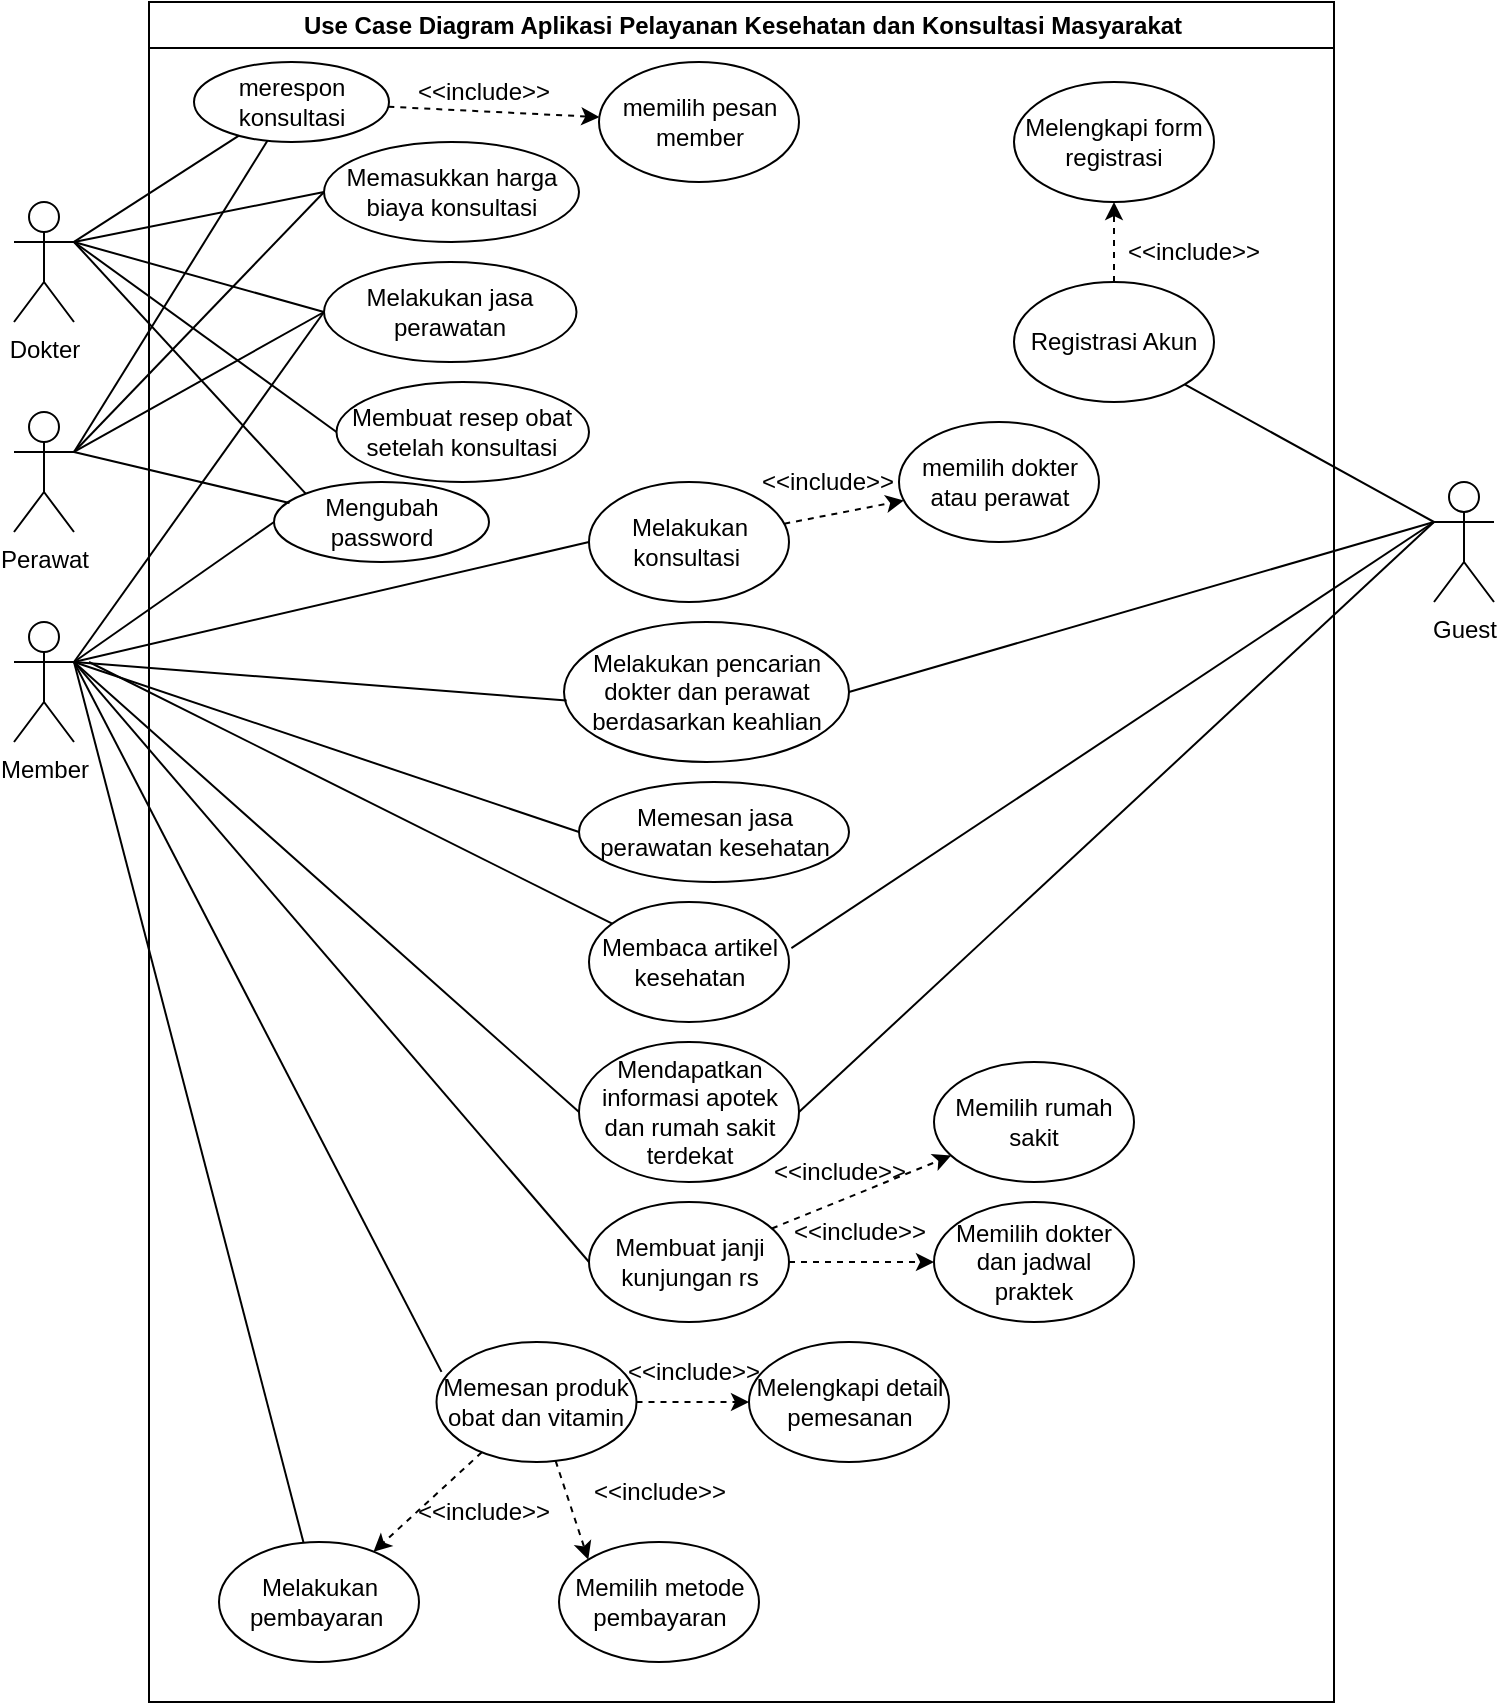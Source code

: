 <mxfile version="20.8.16" type="device"><diagram name="Page-1" id="_MsJmbqIlTJtQ0q3fi2_"><mxGraphModel dx="1727" dy="-1177" grid="1" gridSize="10" guides="1" tooltips="1" connect="1" arrows="1" fold="1" page="1" pageScale="1" pageWidth="850" pageHeight="1100" math="0" shadow="0"><root><mxCell id="0"/><mxCell id="1" parent="0"/><mxCell id="FYov83O6Qrbh_qYwmv2M-1" value="Use Case Diagram Aplikasi Pelayanan Kesehatan dan Konsultasi Masyarakat" style="swimlane;whiteSpace=wrap;html=1;" parent="1" vertex="1"><mxGeometry x="197.5" y="2220" width="592.5" height="850" as="geometry"/></mxCell><mxCell id="FYov83O6Qrbh_qYwmv2M-2" style="rounded=0;orthogonalLoop=1;jettySize=auto;html=1;dashed=1;" parent="FYov83O6Qrbh_qYwmv2M-1" source="FYov83O6Qrbh_qYwmv2M-4" target="FYov83O6Qrbh_qYwmv2M-5" edge="1"><mxGeometry relative="1" as="geometry"/></mxCell><mxCell id="FYov83O6Qrbh_qYwmv2M-4" value="Registrasi Akun" style="ellipse;whiteSpace=wrap;html=1;" parent="FYov83O6Qrbh_qYwmv2M-1" vertex="1"><mxGeometry x="432.5" y="140" width="100" height="60" as="geometry"/></mxCell><mxCell id="FYov83O6Qrbh_qYwmv2M-5" value="Melengkapi form registrasi" style="ellipse;whiteSpace=wrap;html=1;" parent="FYov83O6Qrbh_qYwmv2M-1" vertex="1"><mxGeometry x="432.5" y="40" width="100" height="60" as="geometry"/></mxCell><mxCell id="FYov83O6Qrbh_qYwmv2M-8" value="&amp;lt;&amp;lt;include&amp;gt;&amp;gt;" style="text;html=1;strokeColor=none;fillColor=none;align=center;verticalAlign=middle;whiteSpace=wrap;rounded=0;" parent="FYov83O6Qrbh_qYwmv2M-1" vertex="1"><mxGeometry x="492.5" y="110" width="60" height="30" as="geometry"/></mxCell><mxCell id="FYov83O6Qrbh_qYwmv2M-33" value="Memasukkan harga biaya konsultasi" style="ellipse;whiteSpace=wrap;html=1;fillColor=default;strokeColor=default;" parent="FYov83O6Qrbh_qYwmv2M-1" vertex="1"><mxGeometry x="87.5" y="70" width="127.5" height="50" as="geometry"/></mxCell><mxCell id="FYov83O6Qrbh_qYwmv2M-34" value="Membaca artikel kesehatan" style="ellipse;whiteSpace=wrap;html=1;" parent="FYov83O6Qrbh_qYwmv2M-1" vertex="1"><mxGeometry x="220" y="450" width="100" height="60" as="geometry"/></mxCell><mxCell id="FYov83O6Qrbh_qYwmv2M-35" value="Mendapatkan informasi apotek dan rumah sakit terdekat" style="ellipse;whiteSpace=wrap;html=1;" parent="FYov83O6Qrbh_qYwmv2M-1" vertex="1"><mxGeometry x="215" y="520" width="110" height="70" as="geometry"/></mxCell><mxCell id="FYov83O6Qrbh_qYwmv2M-36" style="rounded=0;orthogonalLoop=1;jettySize=auto;html=1;dashed=1;" parent="FYov83O6Qrbh_qYwmv2M-1" source="FYov83O6Qrbh_qYwmv2M-39" target="FYov83O6Qrbh_qYwmv2M-40" edge="1"><mxGeometry relative="1" as="geometry"/></mxCell><mxCell id="FYov83O6Qrbh_qYwmv2M-37" style="rounded=0;orthogonalLoop=1;jettySize=auto;html=1;entryX=0;entryY=0.5;entryDx=0;entryDy=0;dashed=1;" parent="FYov83O6Qrbh_qYwmv2M-1" source="FYov83O6Qrbh_qYwmv2M-39" target="FYov83O6Qrbh_qYwmv2M-41" edge="1"><mxGeometry relative="1" as="geometry"/></mxCell><mxCell id="FYov83O6Qrbh_qYwmv2M-39" value="Membuat janji&lt;br&gt;kunjungan rs" style="ellipse;whiteSpace=wrap;html=1;" parent="FYov83O6Qrbh_qYwmv2M-1" vertex="1"><mxGeometry x="220" y="600" width="100" height="60" as="geometry"/></mxCell><mxCell id="FYov83O6Qrbh_qYwmv2M-40" value="Memilih rumah sakit" style="ellipse;whiteSpace=wrap;html=1;" parent="FYov83O6Qrbh_qYwmv2M-1" vertex="1"><mxGeometry x="392.5" y="530" width="100" height="60" as="geometry"/></mxCell><mxCell id="FYov83O6Qrbh_qYwmv2M-41" value="Memilih dokter dan jadwal praktek" style="ellipse;whiteSpace=wrap;html=1;" parent="FYov83O6Qrbh_qYwmv2M-1" vertex="1"><mxGeometry x="392.5" y="600" width="100" height="60" as="geometry"/></mxCell><mxCell id="FYov83O6Qrbh_qYwmv2M-42" value="&amp;lt;&amp;lt;include&amp;gt;&amp;gt;" style="text;html=1;strokeColor=none;fillColor=none;align=center;verticalAlign=middle;whiteSpace=wrap;rounded=0;" parent="FYov83O6Qrbh_qYwmv2M-1" vertex="1"><mxGeometry x="315" y="570" width="60" height="30" as="geometry"/></mxCell><mxCell id="FYov83O6Qrbh_qYwmv2M-43" value="&amp;lt;&amp;lt;include&amp;gt;&amp;gt;" style="text;html=1;strokeColor=none;fillColor=none;align=center;verticalAlign=middle;whiteSpace=wrap;rounded=0;" parent="FYov83O6Qrbh_qYwmv2M-1" vertex="1"><mxGeometry x="325" y="600" width="60" height="30" as="geometry"/></mxCell><mxCell id="FYov83O6Qrbh_qYwmv2M-46" value="" style="edgeStyle=orthogonalEdgeStyle;rounded=0;orthogonalLoop=1;jettySize=auto;html=1;dashed=1;" parent="FYov83O6Qrbh_qYwmv2M-1" source="FYov83O6Qrbh_qYwmv2M-49" target="FYov83O6Qrbh_qYwmv2M-50" edge="1"><mxGeometry relative="1" as="geometry"/></mxCell><mxCell id="FYov83O6Qrbh_qYwmv2M-47" style="rounded=0;orthogonalLoop=1;jettySize=auto;html=1;entryX=0;entryY=0;entryDx=0;entryDy=0;dashed=1;" parent="FYov83O6Qrbh_qYwmv2M-1" source="FYov83O6Qrbh_qYwmv2M-49" target="FYov83O6Qrbh_qYwmv2M-51" edge="1"><mxGeometry relative="1" as="geometry"/></mxCell><mxCell id="FYov83O6Qrbh_qYwmv2M-48" style="rounded=0;orthogonalLoop=1;jettySize=auto;html=1;dashed=1;" parent="FYov83O6Qrbh_qYwmv2M-1" source="FYov83O6Qrbh_qYwmv2M-49" target="FYov83O6Qrbh_qYwmv2M-54" edge="1"><mxGeometry relative="1" as="geometry"/></mxCell><mxCell id="FYov83O6Qrbh_qYwmv2M-49" value="Memesan produk obat dan vitamin" style="ellipse;whiteSpace=wrap;html=1;fillColor=default;strokeColor=default;" parent="FYov83O6Qrbh_qYwmv2M-1" vertex="1"><mxGeometry x="143.75" y="670" width="100" height="60" as="geometry"/></mxCell><mxCell id="FYov83O6Qrbh_qYwmv2M-50" value="Melengkapi detail pemesanan" style="ellipse;whiteSpace=wrap;html=1;" parent="FYov83O6Qrbh_qYwmv2M-1" vertex="1"><mxGeometry x="300" y="670" width="100" height="60" as="geometry"/></mxCell><mxCell id="FYov83O6Qrbh_qYwmv2M-51" value="Memilih metode pembayaran" style="ellipse;whiteSpace=wrap;html=1;" parent="FYov83O6Qrbh_qYwmv2M-1" vertex="1"><mxGeometry x="205" y="770" width="100" height="60" as="geometry"/></mxCell><mxCell id="FYov83O6Qrbh_qYwmv2M-52" value="&amp;lt;&amp;lt;include&amp;gt;&amp;gt;" style="text;html=1;strokeColor=none;fillColor=none;align=center;verticalAlign=middle;whiteSpace=wrap;rounded=0;" parent="FYov83O6Qrbh_qYwmv2M-1" vertex="1"><mxGeometry x="137.5" y="740" width="60" height="30" as="geometry"/></mxCell><mxCell id="FYov83O6Qrbh_qYwmv2M-53" value="&amp;lt;&amp;lt;include&amp;gt;&amp;gt;" style="text;html=1;strokeColor=none;fillColor=none;align=center;verticalAlign=middle;whiteSpace=wrap;rounded=0;" parent="FYov83O6Qrbh_qYwmv2M-1" vertex="1"><mxGeometry x="225" y="730" width="60" height="30" as="geometry"/></mxCell><mxCell id="FYov83O6Qrbh_qYwmv2M-54" value="Melakukan pembayaran&amp;nbsp;" style="ellipse;whiteSpace=wrap;html=1;" parent="FYov83O6Qrbh_qYwmv2M-1" vertex="1"><mxGeometry x="35" y="770" width="100" height="60" as="geometry"/></mxCell><mxCell id="FYov83O6Qrbh_qYwmv2M-77" value="&amp;lt;&amp;lt;include&amp;gt;&amp;gt;" style="text;html=1;strokeColor=none;fillColor=none;align=center;verticalAlign=middle;whiteSpace=wrap;rounded=0;" parent="FYov83O6Qrbh_qYwmv2M-1" vertex="1"><mxGeometry x="242.5" y="670" width="60" height="30" as="geometry"/></mxCell><mxCell id="FYov83O6Qrbh_qYwmv2M-86" value="&lt;font style=&quot;font-size: 12px;&quot;&gt;Melakukan pencarian dokter dan perawat berdasarkan keahlian&lt;/font&gt;" style="ellipse;whiteSpace=wrap;html=1;" parent="FYov83O6Qrbh_qYwmv2M-1" vertex="1"><mxGeometry x="207.5" y="310" width="142.5" height="70" as="geometry"/></mxCell><mxCell id="FYov83O6Qrbh_qYwmv2M-87" value="&lt;font style=&quot;font-size: 12px;&quot;&gt;Memesan jasa perawatan kesehatan&lt;/font&gt;" style="ellipse;whiteSpace=wrap;html=1;" parent="FYov83O6Qrbh_qYwmv2M-1" vertex="1"><mxGeometry x="215" y="390" width="135" height="50" as="geometry"/></mxCell><mxCell id="FYov83O6Qrbh_qYwmv2M-199" value="" style="edgeStyle=none;rounded=0;orthogonalLoop=1;jettySize=auto;html=1;startArrow=none;startFill=0;endArrow=classic;endFill=1;dashed=1;" parent="FYov83O6Qrbh_qYwmv2M-1" source="FYov83O6Qrbh_qYwmv2M-192" target="FYov83O6Qrbh_qYwmv2M-197" edge="1"><mxGeometry relative="1" as="geometry"/></mxCell><mxCell id="FYov83O6Qrbh_qYwmv2M-192" value="Melakukan konsultasi&amp;nbsp;" style="ellipse;whiteSpace=wrap;html=1;" parent="FYov83O6Qrbh_qYwmv2M-1" vertex="1"><mxGeometry x="220" y="240" width="100" height="60" as="geometry"/></mxCell><mxCell id="FYov83O6Qrbh_qYwmv2M-202" style="edgeStyle=none;rounded=0;orthogonalLoop=1;jettySize=auto;html=1;dashed=1;startArrow=none;startFill=0;endArrow=classic;endFill=1;" parent="FYov83O6Qrbh_qYwmv2M-1" source="FYov83O6Qrbh_qYwmv2M-194" target="FYov83O6Qrbh_qYwmv2M-201" edge="1"><mxGeometry relative="1" as="geometry"/></mxCell><mxCell id="FYov83O6Qrbh_qYwmv2M-194" value="merespon konsultasi" style="ellipse;whiteSpace=wrap;html=1;fillColor=default;strokeColor=default;" parent="FYov83O6Qrbh_qYwmv2M-1" vertex="1"><mxGeometry x="22.5" y="30" width="97.5" height="40" as="geometry"/></mxCell><mxCell id="FYov83O6Qrbh_qYwmv2M-197" value="memilih dokter&lt;br&gt;atau perawat" style="ellipse;whiteSpace=wrap;html=1;" parent="FYov83O6Qrbh_qYwmv2M-1" vertex="1"><mxGeometry x="375" y="210" width="100" height="60" as="geometry"/></mxCell><mxCell id="FYov83O6Qrbh_qYwmv2M-198" style="edgeStyle=none;rounded=0;orthogonalLoop=1;jettySize=auto;html=1;exitX=0.5;exitY=0;exitDx=0;exitDy=0;startArrow=none;startFill=0;endArrow=none;endFill=0;" parent="FYov83O6Qrbh_qYwmv2M-1" source="FYov83O6Qrbh_qYwmv2M-192" target="FYov83O6Qrbh_qYwmv2M-192" edge="1"><mxGeometry relative="1" as="geometry"/></mxCell><mxCell id="FYov83O6Qrbh_qYwmv2M-200" value="&amp;lt;&amp;lt;include&amp;gt;&amp;gt;" style="text;html=1;strokeColor=none;fillColor=none;align=center;verticalAlign=middle;whiteSpace=wrap;rounded=0;" parent="FYov83O6Qrbh_qYwmv2M-1" vertex="1"><mxGeometry x="315" y="225" width="47.5" height="30" as="geometry"/></mxCell><mxCell id="FYov83O6Qrbh_qYwmv2M-201" value="memilih pesan member" style="ellipse;whiteSpace=wrap;html=1;" parent="FYov83O6Qrbh_qYwmv2M-1" vertex="1"><mxGeometry x="225" y="30" width="100" height="60" as="geometry"/></mxCell><mxCell id="FYov83O6Qrbh_qYwmv2M-203" value="&amp;lt;&amp;lt;include&amp;gt;&amp;gt;" style="text;html=1;strokeColor=none;fillColor=none;align=center;verticalAlign=middle;whiteSpace=wrap;rounded=0;" parent="FYov83O6Qrbh_qYwmv2M-1" vertex="1"><mxGeometry x="143.75" y="30" width="47.5" height="30" as="geometry"/></mxCell><mxCell id="ZeCUqsGxBGgo8CXw-VUg-1" value="Melakukan jasa perawatan" style="ellipse;whiteSpace=wrap;html=1;fillColor=default;strokeColor=default;" parent="FYov83O6Qrbh_qYwmv2M-1" vertex="1"><mxGeometry x="87.5" y="130" width="126.25" height="50" as="geometry"/></mxCell><mxCell id="ZeCUqsGxBGgo8CXw-VUg-5" value="Mengubah password" style="ellipse;whiteSpace=wrap;html=1;fillColor=default;strokeColor=default;" parent="FYov83O6Qrbh_qYwmv2M-1" vertex="1"><mxGeometry x="62.5" y="240" width="107.5" height="40" as="geometry"/></mxCell><mxCell id="5GG8HwsSgDSnO_9piChJ-3" value="Membuat resep obat&lt;br&gt;setelah konsultasi" style="ellipse;whiteSpace=wrap;html=1;fillColor=default;strokeColor=default;" vertex="1" parent="FYov83O6Qrbh_qYwmv2M-1"><mxGeometry x="93.75" y="190" width="126.25" height="50" as="geometry"/></mxCell><mxCell id="FYov83O6Qrbh_qYwmv2M-101" style="rounded=0;orthogonalLoop=1;jettySize=auto;html=1;entryX=0;entryY=0.5;entryDx=0;entryDy=0;exitX=1;exitY=0.333;exitDx=0;exitDy=0;exitPerimeter=0;endArrow=none;endFill=0;" parent="1" source="FYov83O6Qrbh_qYwmv2M-102" target="FYov83O6Qrbh_qYwmv2M-33" edge="1"><mxGeometry relative="1" as="geometry"><mxPoint x="157.5" y="2445" as="sourcePoint"/></mxGeometry></mxCell><mxCell id="FYov83O6Qrbh_qYwmv2M-195" style="edgeStyle=none;rounded=0;orthogonalLoop=1;jettySize=auto;html=1;startArrow=none;startFill=0;endArrow=none;endFill=0;exitX=1;exitY=0.333;exitDx=0;exitDy=0;exitPerimeter=0;" parent="1" source="FYov83O6Qrbh_qYwmv2M-102" target="FYov83O6Qrbh_qYwmv2M-194" edge="1"><mxGeometry relative="1" as="geometry"/></mxCell><mxCell id="ZeCUqsGxBGgo8CXw-VUg-2" style="rounded=0;orthogonalLoop=1;jettySize=auto;html=1;entryX=0;entryY=0.5;entryDx=0;entryDy=0;endArrow=none;endFill=0;" parent="1" target="ZeCUqsGxBGgo8CXw-VUg-1" edge="1"><mxGeometry relative="1" as="geometry"><mxPoint x="160" y="2340" as="sourcePoint"/></mxGeometry></mxCell><mxCell id="ZeCUqsGxBGgo8CXw-VUg-7" style="edgeStyle=none;rounded=0;orthogonalLoop=1;jettySize=auto;html=1;entryX=0;entryY=0;entryDx=0;entryDy=0;endArrow=none;endFill=0;exitX=1;exitY=0.333;exitDx=0;exitDy=0;exitPerimeter=0;" parent="1" source="FYov83O6Qrbh_qYwmv2M-102" target="ZeCUqsGxBGgo8CXw-VUg-5" edge="1"><mxGeometry relative="1" as="geometry"/></mxCell><mxCell id="5GG8HwsSgDSnO_9piChJ-4" style="rounded=0;orthogonalLoop=1;jettySize=auto;html=1;exitX=1;exitY=0.333;exitDx=0;exitDy=0;exitPerimeter=0;startArrow=none;startFill=0;endArrow=none;endFill=0;entryX=0;entryY=0.5;entryDx=0;entryDy=0;" edge="1" parent="1" source="FYov83O6Qrbh_qYwmv2M-102" target="5GG8HwsSgDSnO_9piChJ-3"><mxGeometry relative="1" as="geometry"><mxPoint x="290" y="2440" as="targetPoint"/></mxGeometry></mxCell><mxCell id="FYov83O6Qrbh_qYwmv2M-102" value="Dokter" style="shape=umlActor;verticalLabelPosition=bottom;verticalAlign=top;html=1;outlineConnect=0;" parent="1" vertex="1"><mxGeometry x="130" y="2320" width="30" height="60" as="geometry"/></mxCell><mxCell id="FYov83O6Qrbh_qYwmv2M-103" style="rounded=0;orthogonalLoop=1;jettySize=auto;html=1;entryX=0;entryY=0.5;entryDx=0;entryDy=0;exitX=1;exitY=0.333;exitDx=0;exitDy=0;exitPerimeter=0;endArrow=none;endFill=0;" parent="1" source="FYov83O6Qrbh_qYwmv2M-104" target="FYov83O6Qrbh_qYwmv2M-33" edge="1"><mxGeometry relative="1" as="geometry"/></mxCell><mxCell id="FYov83O6Qrbh_qYwmv2M-196" style="edgeStyle=none;rounded=0;orthogonalLoop=1;jettySize=auto;html=1;startArrow=none;startFill=0;endArrow=none;endFill=0;exitX=1;exitY=0.333;exitDx=0;exitDy=0;exitPerimeter=0;" parent="1" source="FYov83O6Qrbh_qYwmv2M-104" target="FYov83O6Qrbh_qYwmv2M-194" edge="1"><mxGeometry relative="1" as="geometry"><mxPoint x="160" y="2450" as="sourcePoint"/></mxGeometry></mxCell><mxCell id="ZeCUqsGxBGgo8CXw-VUg-3" style="edgeStyle=none;rounded=0;orthogonalLoop=1;jettySize=auto;html=1;entryX=0;entryY=0.5;entryDx=0;entryDy=0;endArrow=none;endFill=0;exitX=1;exitY=0.333;exitDx=0;exitDy=0;exitPerimeter=0;" parent="1" source="FYov83O6Qrbh_qYwmv2M-104" target="ZeCUqsGxBGgo8CXw-VUg-1" edge="1"><mxGeometry relative="1" as="geometry"/></mxCell><mxCell id="ZeCUqsGxBGgo8CXw-VUg-6" style="edgeStyle=none;rounded=0;orthogonalLoop=1;jettySize=auto;html=1;entryX=0.072;entryY=0.263;entryDx=0;entryDy=0;endArrow=none;endFill=0;entryPerimeter=0;exitX=1;exitY=0.333;exitDx=0;exitDy=0;exitPerimeter=0;" parent="1" source="FYov83O6Qrbh_qYwmv2M-104" target="ZeCUqsGxBGgo8CXw-VUg-5" edge="1"><mxGeometry relative="1" as="geometry"><mxPoint x="160" y="2450" as="sourcePoint"/><Array as="points"/></mxGeometry></mxCell><mxCell id="FYov83O6Qrbh_qYwmv2M-104" value="Perawat" style="shape=umlActor;verticalLabelPosition=bottom;verticalAlign=top;html=1;outlineConnect=0;" parent="1" vertex="1"><mxGeometry x="130" y="2425" width="30" height="60" as="geometry"/></mxCell><mxCell id="FYov83O6Qrbh_qYwmv2M-105" style="rounded=0;orthogonalLoop=1;jettySize=auto;html=1;endArrow=none;endFill=0;" parent="1" target="FYov83O6Qrbh_qYwmv2M-34" edge="1"><mxGeometry relative="1" as="geometry"><mxPoint x="167.5" y="2550" as="sourcePoint"/></mxGeometry></mxCell><mxCell id="FYov83O6Qrbh_qYwmv2M-106" style="rounded=0;orthogonalLoop=1;jettySize=auto;html=1;entryX=0;entryY=0.5;entryDx=0;entryDy=0;exitX=1;exitY=0.333;exitDx=0;exitDy=0;exitPerimeter=0;endArrow=none;endFill=0;" parent="1" source="FYov83O6Qrbh_qYwmv2M-113" target="FYov83O6Qrbh_qYwmv2M-35" edge="1"><mxGeometry relative="1" as="geometry"/></mxCell><mxCell id="FYov83O6Qrbh_qYwmv2M-107" style="rounded=0;orthogonalLoop=1;jettySize=auto;html=1;entryX=0;entryY=0.5;entryDx=0;entryDy=0;exitX=1;exitY=0.333;exitDx=0;exitDy=0;exitPerimeter=0;endArrow=none;endFill=0;" parent="1" source="FYov83O6Qrbh_qYwmv2M-113" target="FYov83O6Qrbh_qYwmv2M-39" edge="1"><mxGeometry relative="1" as="geometry"/></mxCell><mxCell id="FYov83O6Qrbh_qYwmv2M-109" style="rounded=0;orthogonalLoop=1;jettySize=auto;html=1;entryX=0.025;entryY=0.249;entryDx=0;entryDy=0;entryPerimeter=0;exitX=1;exitY=0.333;exitDx=0;exitDy=0;exitPerimeter=0;endArrow=none;endFill=0;" parent="1" source="FYov83O6Qrbh_qYwmv2M-113" target="FYov83O6Qrbh_qYwmv2M-49" edge="1"><mxGeometry relative="1" as="geometry"><mxPoint x="157.5" y="2590" as="sourcePoint"/></mxGeometry></mxCell><mxCell id="FYov83O6Qrbh_qYwmv2M-110" style="rounded=0;orthogonalLoop=1;jettySize=auto;html=1;exitX=1;exitY=0.333;exitDx=0;exitDy=0;exitPerimeter=0;endArrow=none;endFill=0;" parent="1" source="FYov83O6Qrbh_qYwmv2M-113" target="FYov83O6Qrbh_qYwmv2M-54" edge="1"><mxGeometry relative="1" as="geometry"/></mxCell><mxCell id="FYov83O6Qrbh_qYwmv2M-111" style="rounded=0;orthogonalLoop=1;jettySize=auto;html=1;entryX=0.009;entryY=0.561;entryDx=0;entryDy=0;entryPerimeter=0;exitX=1;exitY=0.333;exitDx=0;exitDy=0;exitPerimeter=0;endArrow=none;endFill=0;" parent="1" source="FYov83O6Qrbh_qYwmv2M-113" target="FYov83O6Qrbh_qYwmv2M-86" edge="1"><mxGeometry relative="1" as="geometry"><mxPoint x="430" y="2660" as="targetPoint"/></mxGeometry></mxCell><mxCell id="FYov83O6Qrbh_qYwmv2M-112" style="rounded=0;orthogonalLoop=1;jettySize=auto;html=1;entryX=0;entryY=0.5;entryDx=0;entryDy=0;exitX=1;exitY=0.333;exitDx=0;exitDy=0;exitPerimeter=0;endArrow=none;endFill=0;" parent="1" source="FYov83O6Qrbh_qYwmv2M-113" target="FYov83O6Qrbh_qYwmv2M-87" edge="1"><mxGeometry relative="1" as="geometry"/></mxCell><mxCell id="FYov83O6Qrbh_qYwmv2M-193" style="rounded=0;orthogonalLoop=1;jettySize=auto;html=1;entryX=0;entryY=0.5;entryDx=0;entryDy=0;startArrow=none;startFill=0;endArrow=none;endFill=0;" parent="1" target="FYov83O6Qrbh_qYwmv2M-192" edge="1"><mxGeometry relative="1" as="geometry"><mxPoint x="160" y="2550" as="sourcePoint"/></mxGeometry></mxCell><mxCell id="ZeCUqsGxBGgo8CXw-VUg-4" style="edgeStyle=none;rounded=0;orthogonalLoop=1;jettySize=auto;html=1;entryX=0;entryY=0.5;entryDx=0;entryDy=0;endArrow=none;endFill=0;exitX=1;exitY=0.333;exitDx=0;exitDy=0;exitPerimeter=0;" parent="1" source="FYov83O6Qrbh_qYwmv2M-113" target="ZeCUqsGxBGgo8CXw-VUg-1" edge="1"><mxGeometry relative="1" as="geometry"/></mxCell><mxCell id="ZeCUqsGxBGgo8CXw-VUg-8" style="edgeStyle=none;rounded=0;orthogonalLoop=1;jettySize=auto;html=1;entryX=0;entryY=0.5;entryDx=0;entryDy=0;endArrow=none;endFill=0;" parent="1" target="ZeCUqsGxBGgo8CXw-VUg-5" edge="1"><mxGeometry relative="1" as="geometry"><mxPoint x="160" y="2550" as="sourcePoint"/></mxGeometry></mxCell><mxCell id="FYov83O6Qrbh_qYwmv2M-113" value="Member" style="shape=umlActor;verticalLabelPosition=bottom;verticalAlign=top;html=1;outlineConnect=0;" parent="1" vertex="1"><mxGeometry x="130" y="2530" width="30" height="60" as="geometry"/></mxCell><mxCell id="FYov83O6Qrbh_qYwmv2M-114" style="rounded=0;orthogonalLoop=1;jettySize=auto;html=1;entryX=1.012;entryY=0.385;entryDx=0;entryDy=0;entryPerimeter=0;exitX=0;exitY=0.333;exitDx=0;exitDy=0;exitPerimeter=0;endArrow=none;endFill=0;" parent="1" source="FYov83O6Qrbh_qYwmv2M-119" target="FYov83O6Qrbh_qYwmv2M-34" edge="1"><mxGeometry relative="1" as="geometry"><mxPoint x="870" y="2880" as="sourcePoint"/><mxPoint x="460" y="2880" as="targetPoint"/><Array as="points"/></mxGeometry></mxCell><mxCell id="FYov83O6Qrbh_qYwmv2M-115" style="rounded=0;orthogonalLoop=1;jettySize=auto;html=1;entryX=1;entryY=0.5;entryDx=0;entryDy=0;exitX=0;exitY=0.333;exitDx=0;exitDy=0;exitPerimeter=0;endArrow=none;endFill=0;" parent="1" source="FYov83O6Qrbh_qYwmv2M-119" target="FYov83O6Qrbh_qYwmv2M-35" edge="1"><mxGeometry relative="1" as="geometry"/></mxCell><mxCell id="FYov83O6Qrbh_qYwmv2M-116" style="rounded=0;orthogonalLoop=1;jettySize=auto;html=1;entryX=1;entryY=0.5;entryDx=0;entryDy=0;endArrow=none;endFill=0;" parent="1" target="FYov83O6Qrbh_qYwmv2M-86" edge="1"><mxGeometry relative="1" as="geometry"><mxPoint x="840" y="2480" as="sourcePoint"/></mxGeometry></mxCell><mxCell id="FYov83O6Qrbh_qYwmv2M-118" style="edgeStyle=none;rounded=0;orthogonalLoop=1;jettySize=auto;html=1;entryX=1;entryY=1;entryDx=0;entryDy=0;endArrow=none;endFill=0;" parent="1" target="FYov83O6Qrbh_qYwmv2M-4" edge="1"><mxGeometry relative="1" as="geometry"><mxPoint x="840" y="2480" as="sourcePoint"/></mxGeometry></mxCell><mxCell id="FYov83O6Qrbh_qYwmv2M-119" value="Guest" style="shape=umlActor;verticalLabelPosition=bottom;verticalAlign=top;html=1;outlineConnect=0;" parent="1" vertex="1"><mxGeometry x="840" y="2460" width="30" height="60" as="geometry"/></mxCell></root></mxGraphModel></diagram></mxfile>